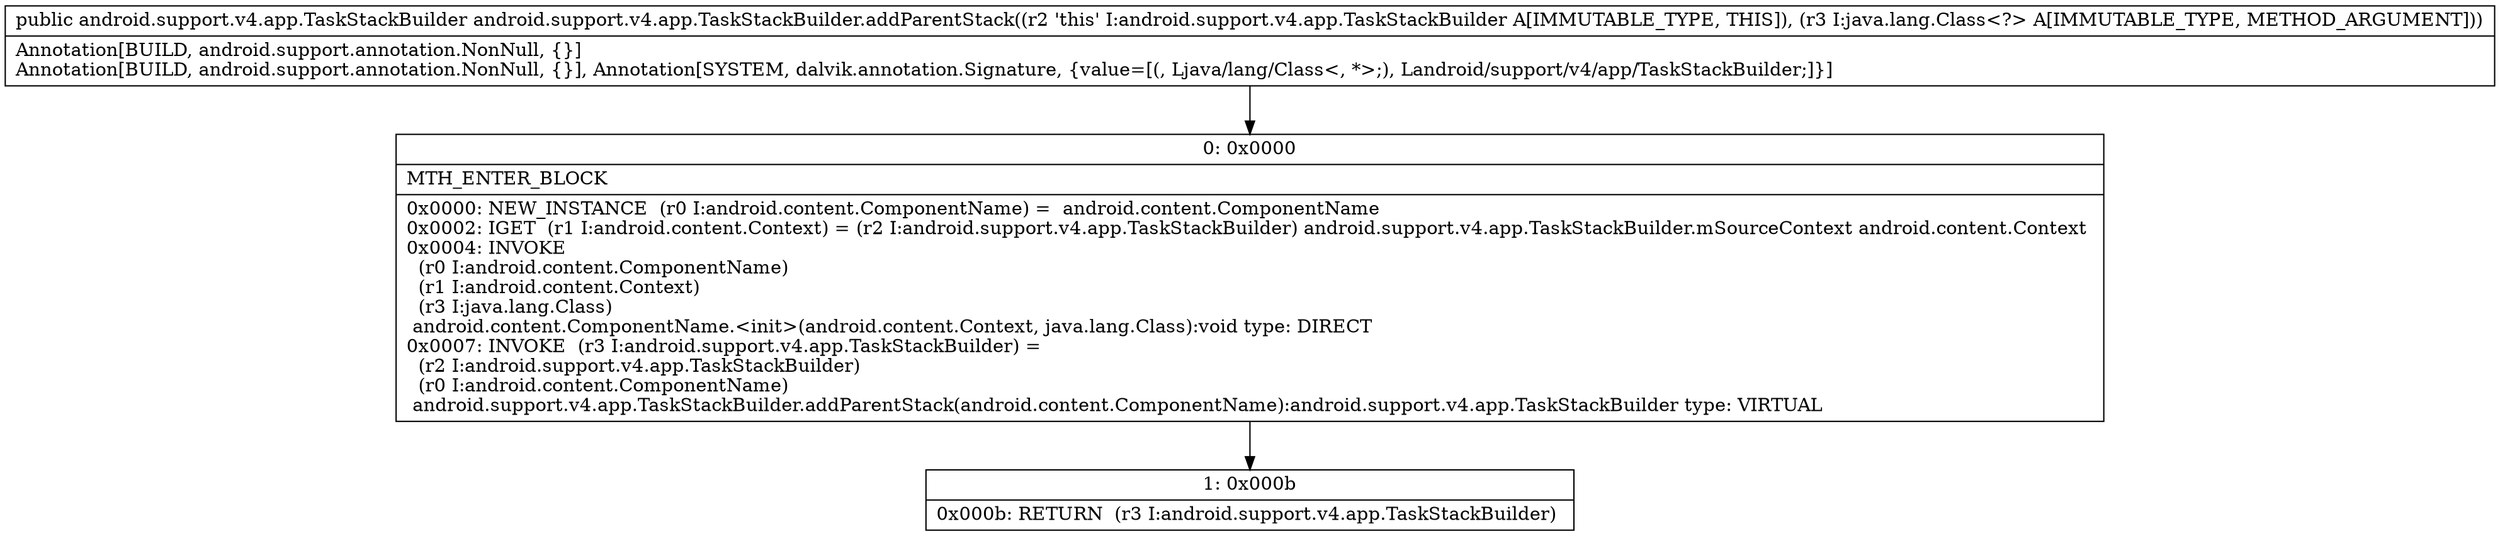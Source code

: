 digraph "CFG forandroid.support.v4.app.TaskStackBuilder.addParentStack(Ljava\/lang\/Class;)Landroid\/support\/v4\/app\/TaskStackBuilder;" {
Node_0 [shape=record,label="{0\:\ 0x0000|MTH_ENTER_BLOCK\l|0x0000: NEW_INSTANCE  (r0 I:android.content.ComponentName) =  android.content.ComponentName \l0x0002: IGET  (r1 I:android.content.Context) = (r2 I:android.support.v4.app.TaskStackBuilder) android.support.v4.app.TaskStackBuilder.mSourceContext android.content.Context \l0x0004: INVOKE  \l  (r0 I:android.content.ComponentName)\l  (r1 I:android.content.Context)\l  (r3 I:java.lang.Class)\l android.content.ComponentName.\<init\>(android.content.Context, java.lang.Class):void type: DIRECT \l0x0007: INVOKE  (r3 I:android.support.v4.app.TaskStackBuilder) = \l  (r2 I:android.support.v4.app.TaskStackBuilder)\l  (r0 I:android.content.ComponentName)\l android.support.v4.app.TaskStackBuilder.addParentStack(android.content.ComponentName):android.support.v4.app.TaskStackBuilder type: VIRTUAL \l}"];
Node_1 [shape=record,label="{1\:\ 0x000b|0x000b: RETURN  (r3 I:android.support.v4.app.TaskStackBuilder) \l}"];
MethodNode[shape=record,label="{public android.support.v4.app.TaskStackBuilder android.support.v4.app.TaskStackBuilder.addParentStack((r2 'this' I:android.support.v4.app.TaskStackBuilder A[IMMUTABLE_TYPE, THIS]), (r3 I:java.lang.Class\<?\> A[IMMUTABLE_TYPE, METHOD_ARGUMENT]))  | Annotation[BUILD, android.support.annotation.NonNull, \{\}]\lAnnotation[BUILD, android.support.annotation.NonNull, \{\}], Annotation[SYSTEM, dalvik.annotation.Signature, \{value=[(, Ljava\/lang\/Class\<, *\>;), Landroid\/support\/v4\/app\/TaskStackBuilder;]\}]\l}"];
MethodNode -> Node_0;
Node_0 -> Node_1;
}

